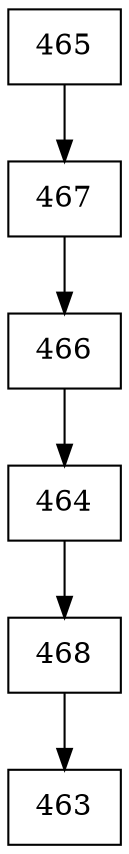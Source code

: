 digraph G {
  node [shape=record];
  node0 [label="{465}"];
  node0 -> node1;
  node1 [label="{467}"];
  node1 -> node2;
  node2 [label="{466}"];
  node2 -> node3;
  node3 [label="{464}"];
  node3 -> node4;
  node4 [label="{468}"];
  node4 -> node5;
  node5 [label="{463}"];
}
